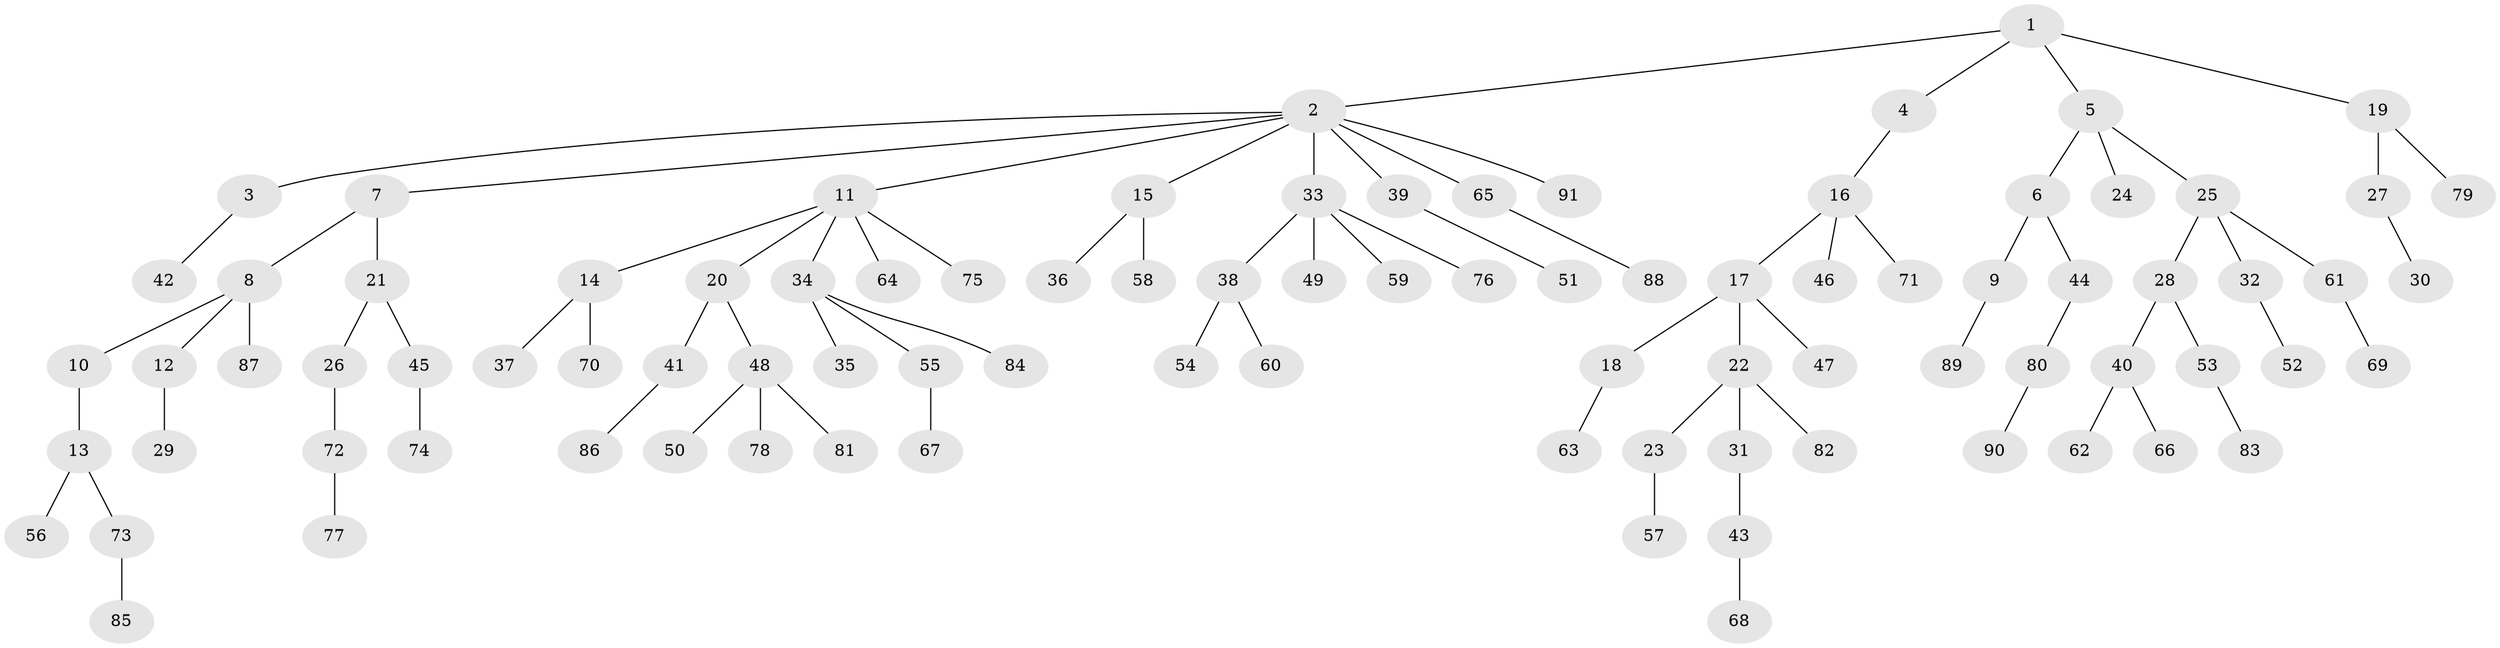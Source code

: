 // coarse degree distribution, {4: 0.07936507936507936, 13: 0.015873015873015872, 1: 0.6031746031746031, 5: 0.015873015873015872, 3: 0.12698412698412698, 2: 0.14285714285714285, 6: 0.015873015873015872}
// Generated by graph-tools (version 1.1) at 2025/24/03/03/25 07:24:05]
// undirected, 91 vertices, 90 edges
graph export_dot {
graph [start="1"]
  node [color=gray90,style=filled];
  1;
  2;
  3;
  4;
  5;
  6;
  7;
  8;
  9;
  10;
  11;
  12;
  13;
  14;
  15;
  16;
  17;
  18;
  19;
  20;
  21;
  22;
  23;
  24;
  25;
  26;
  27;
  28;
  29;
  30;
  31;
  32;
  33;
  34;
  35;
  36;
  37;
  38;
  39;
  40;
  41;
  42;
  43;
  44;
  45;
  46;
  47;
  48;
  49;
  50;
  51;
  52;
  53;
  54;
  55;
  56;
  57;
  58;
  59;
  60;
  61;
  62;
  63;
  64;
  65;
  66;
  67;
  68;
  69;
  70;
  71;
  72;
  73;
  74;
  75;
  76;
  77;
  78;
  79;
  80;
  81;
  82;
  83;
  84;
  85;
  86;
  87;
  88;
  89;
  90;
  91;
  1 -- 2;
  1 -- 4;
  1 -- 5;
  1 -- 19;
  2 -- 3;
  2 -- 7;
  2 -- 11;
  2 -- 15;
  2 -- 33;
  2 -- 39;
  2 -- 65;
  2 -- 91;
  3 -- 42;
  4 -- 16;
  5 -- 6;
  5 -- 24;
  5 -- 25;
  6 -- 9;
  6 -- 44;
  7 -- 8;
  7 -- 21;
  8 -- 10;
  8 -- 12;
  8 -- 87;
  9 -- 89;
  10 -- 13;
  11 -- 14;
  11 -- 20;
  11 -- 34;
  11 -- 64;
  11 -- 75;
  12 -- 29;
  13 -- 56;
  13 -- 73;
  14 -- 37;
  14 -- 70;
  15 -- 36;
  15 -- 58;
  16 -- 17;
  16 -- 46;
  16 -- 71;
  17 -- 18;
  17 -- 22;
  17 -- 47;
  18 -- 63;
  19 -- 27;
  19 -- 79;
  20 -- 41;
  20 -- 48;
  21 -- 26;
  21 -- 45;
  22 -- 23;
  22 -- 31;
  22 -- 82;
  23 -- 57;
  25 -- 28;
  25 -- 32;
  25 -- 61;
  26 -- 72;
  27 -- 30;
  28 -- 40;
  28 -- 53;
  31 -- 43;
  32 -- 52;
  33 -- 38;
  33 -- 49;
  33 -- 59;
  33 -- 76;
  34 -- 35;
  34 -- 55;
  34 -- 84;
  38 -- 54;
  38 -- 60;
  39 -- 51;
  40 -- 62;
  40 -- 66;
  41 -- 86;
  43 -- 68;
  44 -- 80;
  45 -- 74;
  48 -- 50;
  48 -- 78;
  48 -- 81;
  53 -- 83;
  55 -- 67;
  61 -- 69;
  65 -- 88;
  72 -- 77;
  73 -- 85;
  80 -- 90;
}
